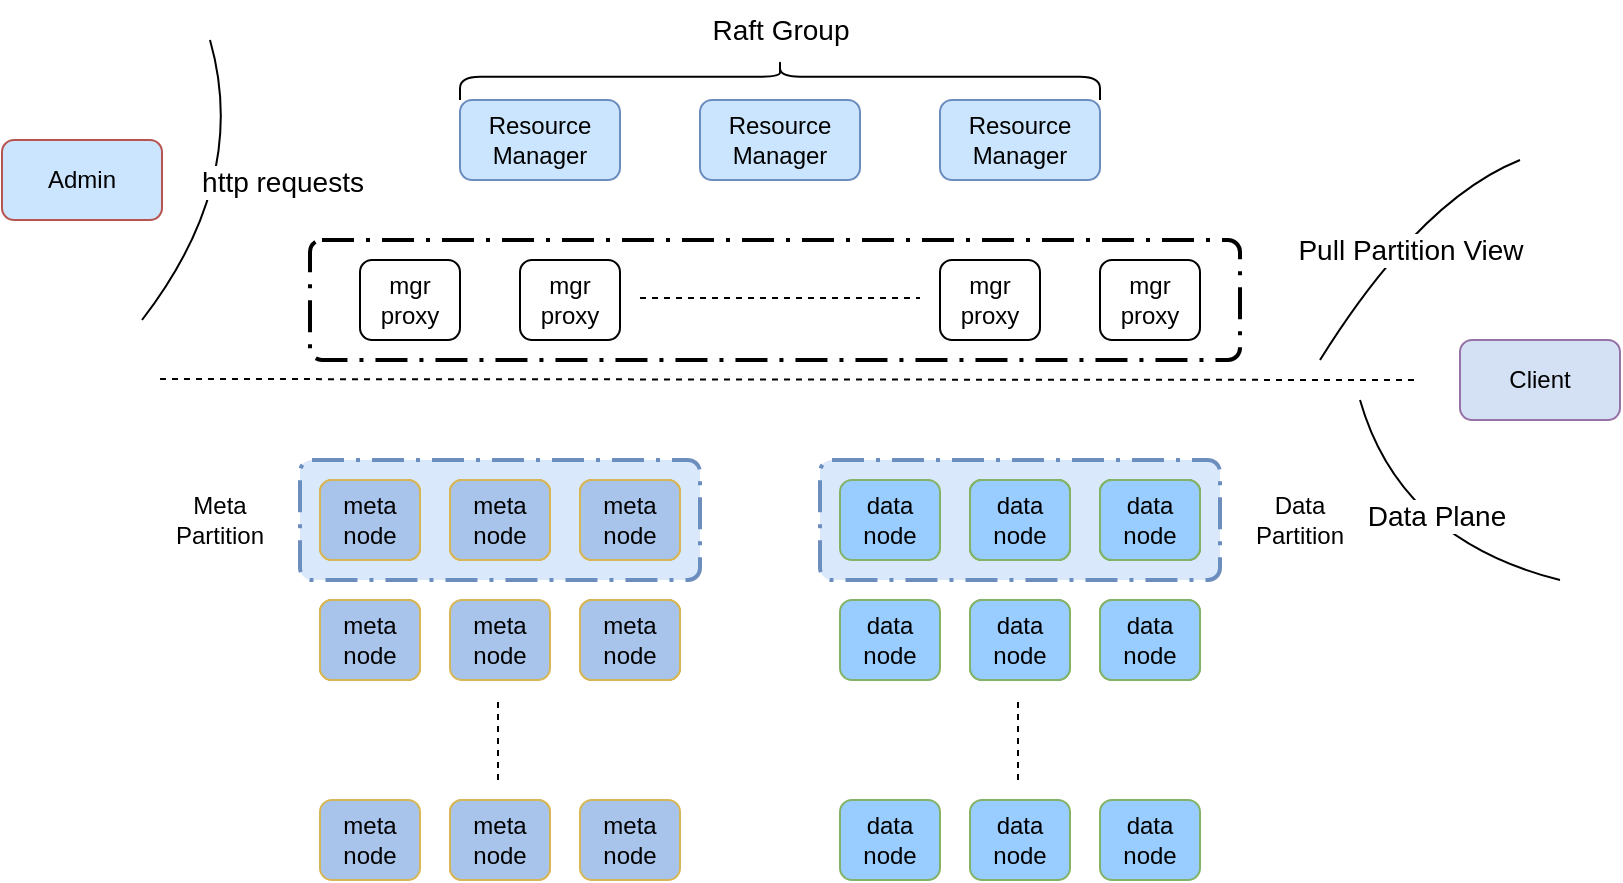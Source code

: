 <mxfile version="14.1.8" type="github">
  <diagram id="nqtST1JkCFFfiSLhlLa3" name="Page-1">
    <mxGraphModel dx="782" dy="437" grid="1" gridSize="10" guides="1" tooltips="1" connect="1" arrows="1" fold="1" page="1" pageScale="1" pageWidth="827" pageHeight="1169" math="0" shadow="0">
      <root>
        <mxCell id="0" />
        <mxCell id="1" parent="0" />
        <mxCell id="tuXMh6HosvvS5GbBu-Tk-42" value="" style="rounded=1;arcSize=10;dashed=1;strokeColor=#000000;fillColor=none;gradientColor=none;dashPattern=8 3 1 3;strokeWidth=2;" parent="1" vertex="1">
          <mxGeometry x="154" y="240" width="465" height="60" as="geometry" />
        </mxCell>
        <mxCell id="tuXMh6HosvvS5GbBu-Tk-1" value="" style="rounded=1;arcSize=10;dashed=1;strokeColor=#6c8ebf;fillColor=#dae8fc;dashPattern=8 3 1 3;strokeWidth=2;" parent="1" vertex="1">
          <mxGeometry x="149" y="350" width="200" height="60" as="geometry" />
        </mxCell>
        <mxCell id="tuXMh6HosvvS5GbBu-Tk-2" value="Resource Manager" style="rounded=1;whiteSpace=wrap;html=1;fillColor=#CCE5FF;strokeColor=#6c8ebf;" parent="1" vertex="1">
          <mxGeometry x="229" y="170" width="80" height="40" as="geometry" />
        </mxCell>
        <mxCell id="tuXMh6HosvvS5GbBu-Tk-3" value="Resource Manager" style="rounded=1;whiteSpace=wrap;html=1;fillColor=#CCE5FF;strokeColor=#6c8ebf;" parent="1" vertex="1">
          <mxGeometry x="349" y="170" width="80" height="40" as="geometry" />
        </mxCell>
        <mxCell id="tuXMh6HosvvS5GbBu-Tk-4" value="Resource Manager" style="rounded=1;whiteSpace=wrap;html=1;fillColor=#CCE5FF;strokeColor=#6c8ebf;" parent="1" vertex="1">
          <mxGeometry x="469" y="170" width="80" height="40" as="geometry" />
        </mxCell>
        <mxCell id="tuXMh6HosvvS5GbBu-Tk-5" value="mgr proxy" style="rounded=1;whiteSpace=wrap;html=1;" parent="1" vertex="1">
          <mxGeometry x="179" y="250" width="50" height="40" as="geometry" />
        </mxCell>
        <mxCell id="tuXMh6HosvvS5GbBu-Tk-6" value="mgr proxy" style="rounded=1;whiteSpace=wrap;html=1;" parent="1" vertex="1">
          <mxGeometry x="259" y="250" width="50" height="40" as="geometry" />
        </mxCell>
        <mxCell id="tuXMh6HosvvS5GbBu-Tk-7" value="mgr proxy" style="rounded=1;whiteSpace=wrap;html=1;" parent="1" vertex="1">
          <mxGeometry x="469" y="250" width="50" height="40" as="geometry" />
        </mxCell>
        <mxCell id="tuXMh6HosvvS5GbBu-Tk-8" value="mgr proxy" style="rounded=1;whiteSpace=wrap;html=1;" parent="1" vertex="1">
          <mxGeometry x="549" y="250" width="50" height="40" as="geometry" />
        </mxCell>
        <mxCell id="tuXMh6HosvvS5GbBu-Tk-9" value="" style="shape=curlyBracket;whiteSpace=wrap;html=1;rounded=1;rotation=90;size=0.418;" parent="1" vertex="1">
          <mxGeometry x="379" width="20" height="320" as="geometry" />
        </mxCell>
        <mxCell id="tuXMh6HosvvS5GbBu-Tk-10" value="&lt;font style=&quot;font-size: 14px&quot;&gt;Raft Group&lt;/font&gt;" style="text;html=1;strokeColor=none;fillColor=none;align=center;verticalAlign=middle;whiteSpace=wrap;rounded=0;" parent="1" vertex="1">
          <mxGeometry x="341.5" y="120" width="95" height="30" as="geometry" />
        </mxCell>
        <mxCell id="tuXMh6HosvvS5GbBu-Tk-11" value="" style="endArrow=none;dashed=1;html=1;" parent="1" edge="1">
          <mxGeometry width="50" height="50" relative="1" as="geometry">
            <mxPoint x="319" y="269" as="sourcePoint" />
            <mxPoint x="459" y="269" as="targetPoint" />
            <Array as="points" />
          </mxGeometry>
        </mxCell>
        <mxCell id="tuXMh6HosvvS5GbBu-Tk-12" value="Client" style="rounded=1;whiteSpace=wrap;html=1;fillColor=#D4E1F5;strokeColor=#9673a6;" parent="1" vertex="1">
          <mxGeometry x="729" y="290" width="80" height="40" as="geometry" />
        </mxCell>
        <mxCell id="tuXMh6HosvvS5GbBu-Tk-13" value="" style="endArrow=none;html=1;curved=1;" parent="1" edge="1">
          <mxGeometry width="50" height="50" relative="1" as="geometry">
            <mxPoint x="659" y="300" as="sourcePoint" />
            <mxPoint x="759" y="200" as="targetPoint" />
            <Array as="points">
              <mxPoint x="709" y="220" />
            </Array>
          </mxGeometry>
        </mxCell>
        <mxCell id="tuXMh6HosvvS5GbBu-Tk-14" value="&lt;font style=&quot;font-size: 14px&quot;&gt;Pull Partition View&lt;/font&gt;" style="text;html=1;align=center;verticalAlign=middle;resizable=0;points=[];;labelBackgroundColor=#ffffff;" parent="tuXMh6HosvvS5GbBu-Tk-13" vertex="1" connectable="0">
          <mxGeometry x="0.273" y="-26" relative="1" as="geometry">
            <mxPoint x="-15" y="1" as="offset" />
          </mxGeometry>
        </mxCell>
        <mxCell id="tuXMh6HosvvS5GbBu-Tk-15" value="" style="endArrow=none;html=1;curved=1;" parent="1" edge="1">
          <mxGeometry width="50" height="50" relative="1" as="geometry">
            <mxPoint x="779" y="410" as="sourcePoint" />
            <mxPoint x="679" y="320" as="targetPoint" />
            <Array as="points">
              <mxPoint x="699" y="390" />
            </Array>
          </mxGeometry>
        </mxCell>
        <mxCell id="tuXMh6HosvvS5GbBu-Tk-16" value="&lt;font style=&quot;font-size: 14px&quot;&gt;Data Plane&lt;/font&gt;" style="text;html=1;align=center;verticalAlign=middle;resizable=0;points=[];;labelBackgroundColor=#ffffff;" parent="tuXMh6HosvvS5GbBu-Tk-15" vertex="1" connectable="0">
          <mxGeometry x="-0.125" y="-16" relative="1" as="geometry">
            <mxPoint as="offset" />
          </mxGeometry>
        </mxCell>
        <mxCell id="tuXMh6HosvvS5GbBu-Tk-17" value="" style="endArrow=none;dashed=1;html=1;" parent="1" edge="1">
          <mxGeometry width="50" height="50" relative="1" as="geometry">
            <mxPoint x="79" y="309.5" as="sourcePoint" />
            <mxPoint x="709" y="310" as="targetPoint" />
          </mxGeometry>
        </mxCell>
        <mxCell id="tuXMh6HosvvS5GbBu-Tk-18" value="meta node" style="rounded=1;whiteSpace=wrap;html=1;fillColor=#fff2cc;strokeColor=#d6b656;" parent="1" vertex="1">
          <mxGeometry x="159" y="360" width="50" height="40" as="geometry" />
        </mxCell>
        <mxCell id="tuXMh6HosvvS5GbBu-Tk-19" value="meta node" style="rounded=1;whiteSpace=wrap;html=1;fillColor=#fff2cc;strokeColor=#d6b656;" parent="1" vertex="1">
          <mxGeometry x="224" y="360" width="50" height="40" as="geometry" />
        </mxCell>
        <mxCell id="tuXMh6HosvvS5GbBu-Tk-20" value="meta node" style="rounded=1;whiteSpace=wrap;html=1;fillColor=#fff2cc;strokeColor=#d6b656;" parent="1" vertex="1">
          <mxGeometry x="289" y="360" width="50" height="40" as="geometry" />
        </mxCell>
        <mxCell id="tuXMh6HosvvS5GbBu-Tk-21" value="meta node" style="rounded=1;whiteSpace=wrap;html=1;fillColor=#fff2cc;strokeColor=#d6b656;" parent="1" vertex="1">
          <mxGeometry x="159" y="420" width="50" height="40" as="geometry" />
        </mxCell>
        <mxCell id="tuXMh6HosvvS5GbBu-Tk-22" value="meta node" style="rounded=1;whiteSpace=wrap;html=1;fillColor=#A9C4EB;strokeColor=#d6b656;" parent="1" vertex="1">
          <mxGeometry x="224" y="420" width="50" height="40" as="geometry" />
        </mxCell>
        <mxCell id="tuXMh6HosvvS5GbBu-Tk-23" value="meta node" style="rounded=1;whiteSpace=wrap;html=1;fillColor=#fff2cc;strokeColor=#d6b656;" parent="1" vertex="1">
          <mxGeometry x="289" y="420" width="50" height="40" as="geometry" />
        </mxCell>
        <mxCell id="tuXMh6HosvvS5GbBu-Tk-24" value="meta node" style="rounded=1;whiteSpace=wrap;html=1;fillColor=#A9C4EB;strokeColor=#d6b656;" parent="1" vertex="1">
          <mxGeometry x="159" y="520" width="50" height="40" as="geometry" />
        </mxCell>
        <mxCell id="tuXMh6HosvvS5GbBu-Tk-25" value="meta node" style="rounded=1;whiteSpace=wrap;html=1;fillColor=#fff2cc;strokeColor=#d6b656;" parent="1" vertex="1">
          <mxGeometry x="224" y="520" width="50" height="40" as="geometry" />
        </mxCell>
        <mxCell id="tuXMh6HosvvS5GbBu-Tk-26" value="meta node" style="rounded=1;whiteSpace=wrap;html=1;fillColor=#A9C4EB;strokeColor=#d6b656;" parent="1" vertex="1">
          <mxGeometry x="289" y="520" width="50" height="40" as="geometry" />
        </mxCell>
        <mxCell id="tuXMh6HosvvS5GbBu-Tk-27" value="" style="endArrow=none;dashed=1;html=1;" parent="1" edge="1">
          <mxGeometry width="50" height="50" relative="1" as="geometry">
            <mxPoint x="248" y="510" as="sourcePoint" />
            <mxPoint x="248" y="470" as="targetPoint" />
          </mxGeometry>
        </mxCell>
        <mxCell id="tuXMh6HosvvS5GbBu-Tk-28" value="Meta Partition" style="text;html=1;strokeColor=none;fillColor=none;align=center;verticalAlign=middle;whiteSpace=wrap;rounded=0;" parent="1" vertex="1">
          <mxGeometry x="89" y="370" width="40" height="20" as="geometry" />
        </mxCell>
        <mxCell id="tuXMh6HosvvS5GbBu-Tk-29" value="Data Partition" style="text;html=1;strokeColor=none;fillColor=none;align=center;verticalAlign=middle;whiteSpace=wrap;rounded=0;" parent="1" vertex="1">
          <mxGeometry x="629" y="370" width="40" height="20" as="geometry" />
        </mxCell>
        <mxCell id="tuXMh6HosvvS5GbBu-Tk-30" value="" style="group;" parent="1" vertex="1" connectable="0">
          <mxGeometry x="409" y="350" width="200" height="210" as="geometry" />
        </mxCell>
        <mxCell id="tuXMh6HosvvS5GbBu-Tk-31" value="" style="rounded=1;arcSize=10;dashed=1;strokeColor=#6c8ebf;fillColor=#dae8fc;dashPattern=8 3 1 3;strokeWidth=2;" parent="tuXMh6HosvvS5GbBu-Tk-30" vertex="1">
          <mxGeometry width="200" height="60" as="geometry" />
        </mxCell>
        <mxCell id="tuXMh6HosvvS5GbBu-Tk-32" value="data node" style="rounded=1;whiteSpace=wrap;html=1;fillColor=#99CCFF;strokeColor=#82b366;" parent="tuXMh6HosvvS5GbBu-Tk-30" vertex="1">
          <mxGeometry x="10" y="10" width="50" height="40" as="geometry" />
        </mxCell>
        <mxCell id="tuXMh6HosvvS5GbBu-Tk-33" value="data node" style="rounded=1;whiteSpace=wrap;html=1;fillColor=#d5e8d4;strokeColor=#82b366;" parent="tuXMh6HosvvS5GbBu-Tk-30" vertex="1">
          <mxGeometry x="75" y="10" width="50" height="40" as="geometry" />
        </mxCell>
        <mxCell id="tuXMh6HosvvS5GbBu-Tk-34" value="data node" style="rounded=1;whiteSpace=wrap;html=1;fillColor=#d5e8d4;strokeColor=#82b366;" parent="tuXMh6HosvvS5GbBu-Tk-30" vertex="1">
          <mxGeometry x="140" y="10" width="50" height="40" as="geometry" />
        </mxCell>
        <mxCell id="tuXMh6HosvvS5GbBu-Tk-35" value="data node" style="rounded=1;whiteSpace=wrap;html=1;fillColor=#99CCFF;strokeColor=#82b366;" parent="tuXMh6HosvvS5GbBu-Tk-30" vertex="1">
          <mxGeometry x="10" y="70" width="50" height="40" as="geometry" />
        </mxCell>
        <mxCell id="tuXMh6HosvvS5GbBu-Tk-36" value="data node" style="rounded=1;whiteSpace=wrap;html=1;fillColor=#d5e8d4;strokeColor=#82b366;" parent="tuXMh6HosvvS5GbBu-Tk-30" vertex="1">
          <mxGeometry x="75" y="70" width="50" height="40" as="geometry" />
        </mxCell>
        <mxCell id="tuXMh6HosvvS5GbBu-Tk-37" value="data node" style="rounded=1;whiteSpace=wrap;html=1;fillColor=#d5e8d4;strokeColor=#82b366;" parent="tuXMh6HosvvS5GbBu-Tk-30" vertex="1">
          <mxGeometry x="140" y="70" width="50" height="40" as="geometry" />
        </mxCell>
        <mxCell id="tuXMh6HosvvS5GbBu-Tk-38" value="data node" style="rounded=1;whiteSpace=wrap;html=1;fillColor=#99CCFF;strokeColor=#82b366;" parent="tuXMh6HosvvS5GbBu-Tk-30" vertex="1">
          <mxGeometry x="10" y="170" width="50" height="40" as="geometry" />
        </mxCell>
        <mxCell id="tuXMh6HosvvS5GbBu-Tk-39" value="data node" style="rounded=1;whiteSpace=wrap;html=1;fillColor=#99CCFF;strokeColor=#82b366;" parent="tuXMh6HosvvS5GbBu-Tk-30" vertex="1">
          <mxGeometry x="75" y="170" width="50" height="40" as="geometry" />
        </mxCell>
        <mxCell id="tuXMh6HosvvS5GbBu-Tk-40" value="data node" style="rounded=1;whiteSpace=wrap;html=1;fillColor=#99CCFF;strokeColor=#82b366;" parent="tuXMh6HosvvS5GbBu-Tk-30" vertex="1">
          <mxGeometry x="140" y="170" width="50" height="40" as="geometry" />
        </mxCell>
        <mxCell id="tuXMh6HosvvS5GbBu-Tk-41" value="" style="endArrow=none;dashed=1;html=1;" parent="tuXMh6HosvvS5GbBu-Tk-30" edge="1">
          <mxGeometry width="50" height="50" relative="1" as="geometry">
            <mxPoint x="99" y="160" as="sourcePoint" />
            <mxPoint x="99" y="120" as="targetPoint" />
          </mxGeometry>
        </mxCell>
        <mxCell id="W4pxW1vRzuRNmHUyPvlg-12" value="data node" style="rounded=1;whiteSpace=wrap;html=1;fillColor=#d5e8d4;strokeColor=#82b366;" parent="tuXMh6HosvvS5GbBu-Tk-30" vertex="1">
          <mxGeometry x="75" y="10" width="50" height="40" as="geometry" />
        </mxCell>
        <mxCell id="W4pxW1vRzuRNmHUyPvlg-13" value="data node" style="rounded=1;whiteSpace=wrap;html=1;fillColor=#d5e8d4;strokeColor=#82b366;" parent="tuXMh6HosvvS5GbBu-Tk-30" vertex="1">
          <mxGeometry x="140" y="10" width="50" height="40" as="geometry" />
        </mxCell>
        <mxCell id="W4pxW1vRzuRNmHUyPvlg-14" value="data node" style="rounded=1;whiteSpace=wrap;html=1;fillColor=#d5e8d4;strokeColor=#82b366;" parent="tuXMh6HosvvS5GbBu-Tk-30" vertex="1">
          <mxGeometry x="75" y="10" width="50" height="40" as="geometry" />
        </mxCell>
        <mxCell id="W4pxW1vRzuRNmHUyPvlg-15" value="data node" style="rounded=1;whiteSpace=wrap;html=1;fillColor=#d5e8d4;strokeColor=#82b366;" parent="tuXMh6HosvvS5GbBu-Tk-30" vertex="1">
          <mxGeometry x="140" y="10" width="50" height="40" as="geometry" />
        </mxCell>
        <mxCell id="W4pxW1vRzuRNmHUyPvlg-16" value="data node" style="rounded=1;whiteSpace=wrap;html=1;fillColor=#99CCFF;strokeColor=#82b366;" parent="tuXMh6HosvvS5GbBu-Tk-30" vertex="1">
          <mxGeometry x="75" y="10" width="50" height="40" as="geometry" />
        </mxCell>
        <mxCell id="W4pxW1vRzuRNmHUyPvlg-17" value="data node" style="rounded=1;whiteSpace=wrap;html=1;fillColor=#99CCFF;strokeColor=#82b366;" parent="tuXMh6HosvvS5GbBu-Tk-30" vertex="1">
          <mxGeometry x="140" y="10" width="50" height="40" as="geometry" />
        </mxCell>
        <mxCell id="W4pxW1vRzuRNmHUyPvlg-18" value="data node" style="rounded=1;whiteSpace=wrap;html=1;fillColor=#99CCFF;strokeColor=#82b366;" parent="tuXMh6HosvvS5GbBu-Tk-30" vertex="1">
          <mxGeometry x="140" y="70" width="50" height="40" as="geometry" />
        </mxCell>
        <mxCell id="W4pxW1vRzuRNmHUyPvlg-19" value="data node" style="rounded=1;whiteSpace=wrap;html=1;fillColor=#99CCFF;strokeColor=#82b366;" parent="tuXMh6HosvvS5GbBu-Tk-30" vertex="1">
          <mxGeometry x="75" y="70" width="50" height="40" as="geometry" />
        </mxCell>
        <mxCell id="tuXMh6HosvvS5GbBu-Tk-43" value="Admin" style="rounded=1;whiteSpace=wrap;html=1;fillColor=#CCE5FF;strokeColor=#b85450;" parent="1" vertex="1">
          <mxGeometry y="190" width="80" height="40" as="geometry" />
        </mxCell>
        <mxCell id="tuXMh6HosvvS5GbBu-Tk-44" value="" style="endArrow=none;html=1;curved=1;" parent="1" edge="1">
          <mxGeometry width="50" height="50" relative="1" as="geometry">
            <mxPoint x="70" y="280" as="sourcePoint" />
            <mxPoint x="104" y="140" as="targetPoint" />
            <Array as="points">
              <mxPoint x="124" y="210" />
            </Array>
          </mxGeometry>
        </mxCell>
        <mxCell id="tuXMh6HosvvS5GbBu-Tk-45" value="&lt;span style=&quot;font-size: 14px&quot;&gt;http requests&lt;/span&gt;" style="text;html=1;align=center;verticalAlign=middle;resizable=0;points=[];;labelBackgroundColor=#ffffff;" parent="tuXMh6HosvvS5GbBu-Tk-44" vertex="1" connectable="0">
          <mxGeometry x="-0.125" y="-16" relative="1" as="geometry">
            <mxPoint x="14" y="-23.5" as="offset" />
          </mxGeometry>
        </mxCell>
        <mxCell id="W4pxW1vRzuRNmHUyPvlg-1" value="meta node" style="rounded=1;whiteSpace=wrap;html=1;fillColor=#fff2cc;strokeColor=#d6b656;" parent="1" vertex="1">
          <mxGeometry x="224" y="360" width="50" height="40" as="geometry" />
        </mxCell>
        <mxCell id="W4pxW1vRzuRNmHUyPvlg-2" value="meta node" style="rounded=1;whiteSpace=wrap;html=1;fillColor=#fff2cc;strokeColor=#d6b656;" parent="1" vertex="1">
          <mxGeometry x="159" y="360" width="50" height="40" as="geometry" />
        </mxCell>
        <mxCell id="W4pxW1vRzuRNmHUyPvlg-3" value="meta node" style="rounded=1;whiteSpace=wrap;html=1;fillColor=#fff2cc;strokeColor=#d6b656;" parent="1" vertex="1">
          <mxGeometry x="289" y="360" width="50" height="40" as="geometry" />
        </mxCell>
        <mxCell id="W4pxW1vRzuRNmHUyPvlg-4" value="meta node" style="rounded=1;whiteSpace=wrap;html=1;fillColor=#fff2cc;strokeColor=#d6b656;" parent="1" vertex="1">
          <mxGeometry x="289" y="420" width="50" height="40" as="geometry" />
        </mxCell>
        <mxCell id="W4pxW1vRzuRNmHUyPvlg-5" value="meta node" style="rounded=1;whiteSpace=wrap;html=1;fillColor=#fff2cc;strokeColor=#d6b656;" parent="1" vertex="1">
          <mxGeometry x="159" y="420" width="50" height="40" as="geometry" />
        </mxCell>
        <mxCell id="W4pxW1vRzuRNmHUyPvlg-6" value="meta node" style="rounded=1;whiteSpace=wrap;html=1;fillColor=#A9C4EB;strokeColor=#d6b656;" parent="1" vertex="1">
          <mxGeometry x="224" y="360" width="50" height="40" as="geometry" />
        </mxCell>
        <mxCell id="W4pxW1vRzuRNmHUyPvlg-7" value="meta node" style="rounded=1;whiteSpace=wrap;html=1;fillColor=#A9C4EB;strokeColor=#d6b656;" parent="1" vertex="1">
          <mxGeometry x="159" y="360" width="50" height="40" as="geometry" />
        </mxCell>
        <mxCell id="W4pxW1vRzuRNmHUyPvlg-8" value="meta node" style="rounded=1;whiteSpace=wrap;html=1;fillColor=#A9C4EB;strokeColor=#d6b656;" parent="1" vertex="1">
          <mxGeometry x="289" y="360" width="50" height="40" as="geometry" />
        </mxCell>
        <mxCell id="W4pxW1vRzuRNmHUyPvlg-9" value="meta node" style="rounded=1;whiteSpace=wrap;html=1;fillColor=#A9C4EB;strokeColor=#d6b656;" parent="1" vertex="1">
          <mxGeometry x="289" y="420" width="50" height="40" as="geometry" />
        </mxCell>
        <mxCell id="W4pxW1vRzuRNmHUyPvlg-10" value="meta node" style="rounded=1;whiteSpace=wrap;html=1;fillColor=#A9C4EB;strokeColor=#d6b656;" parent="1" vertex="1">
          <mxGeometry x="159" y="420" width="50" height="40" as="geometry" />
        </mxCell>
        <mxCell id="W4pxW1vRzuRNmHUyPvlg-11" value="meta node" style="rounded=1;whiteSpace=wrap;html=1;fillColor=#A9C4EB;strokeColor=#d6b656;" parent="1" vertex="1">
          <mxGeometry x="224" y="520" width="50" height="40" as="geometry" />
        </mxCell>
      </root>
    </mxGraphModel>
  </diagram>
</mxfile>

